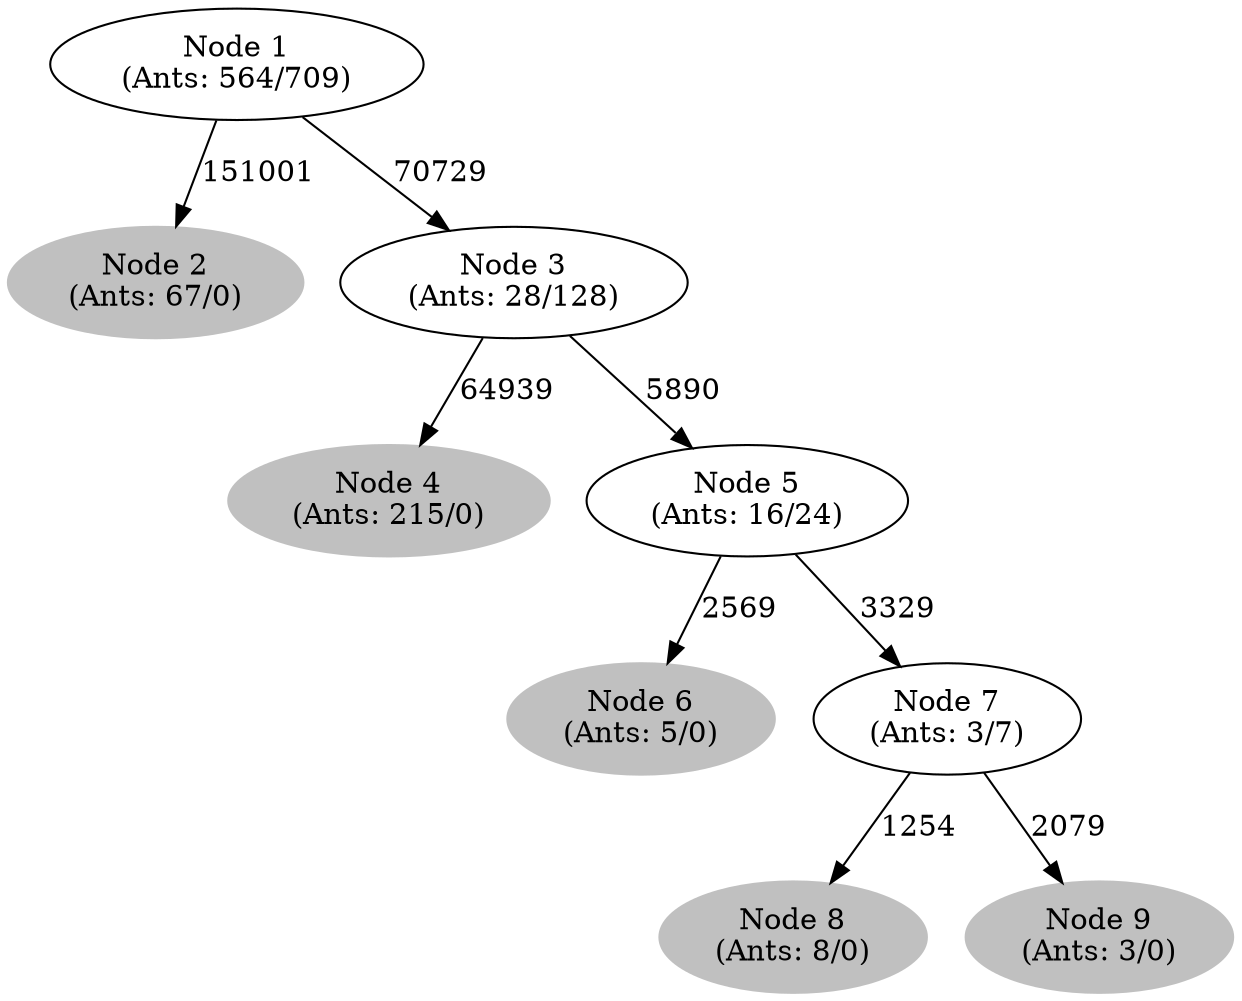 digraph G {
	
	 "Node 2\n(Ants: 67/0)" [style=filled,color="gray"];
	"Node 1\n(Ants: 564/709)" -> "Node 2\n(Ants: 67/0)" [label=151001];
	 "Node 1\n(Ants: 564/709)" -> "Node 3\n(Ants: 28/128)" [label=70729];
	 "Node 4\n(Ants: 215/0)" [style=filled,color="gray"];
	"Node 3\n(Ants: 28/128)" -> "Node 4\n(Ants: 215/0)" [label=64939];
	 "Node 3\n(Ants: 28/128)" -> "Node 5\n(Ants: 16/24)" [label=5890];
	 "Node 6\n(Ants: 5/0)" [style=filled,color="gray"];
	"Node 5\n(Ants: 16/24)" -> "Node 6\n(Ants: 5/0)" [label=2569];
	 "Node 5\n(Ants: 16/24)" -> "Node 7\n(Ants: 3/7)" [label=3329];
	 "Node 8\n(Ants: 8/0)" [style=filled,color="gray"];
	"Node 7\n(Ants: 3/7)" -> "Node 8\n(Ants: 8/0)" [label=1254];
	 "Node 9\n(Ants: 3/0)" [style=filled,color="gray"];
	"Node 7\n(Ants: 3/7)" -> "Node 9\n(Ants: 3/0)" [label=2079];
	 
}
